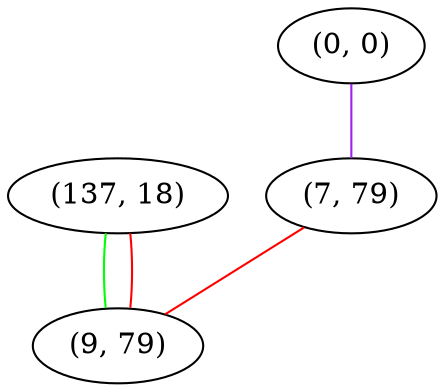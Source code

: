 graph "" {
"(137, 18)";
"(0, 0)";
"(7, 79)";
"(9, 79)";
"(137, 18)" -- "(9, 79)"  [color=green, key=0, weight=2];
"(137, 18)" -- "(9, 79)"  [color=red, key=1, weight=1];
"(0, 0)" -- "(7, 79)"  [color=purple, key=0, weight=4];
"(7, 79)" -- "(9, 79)"  [color=red, key=0, weight=1];
}

